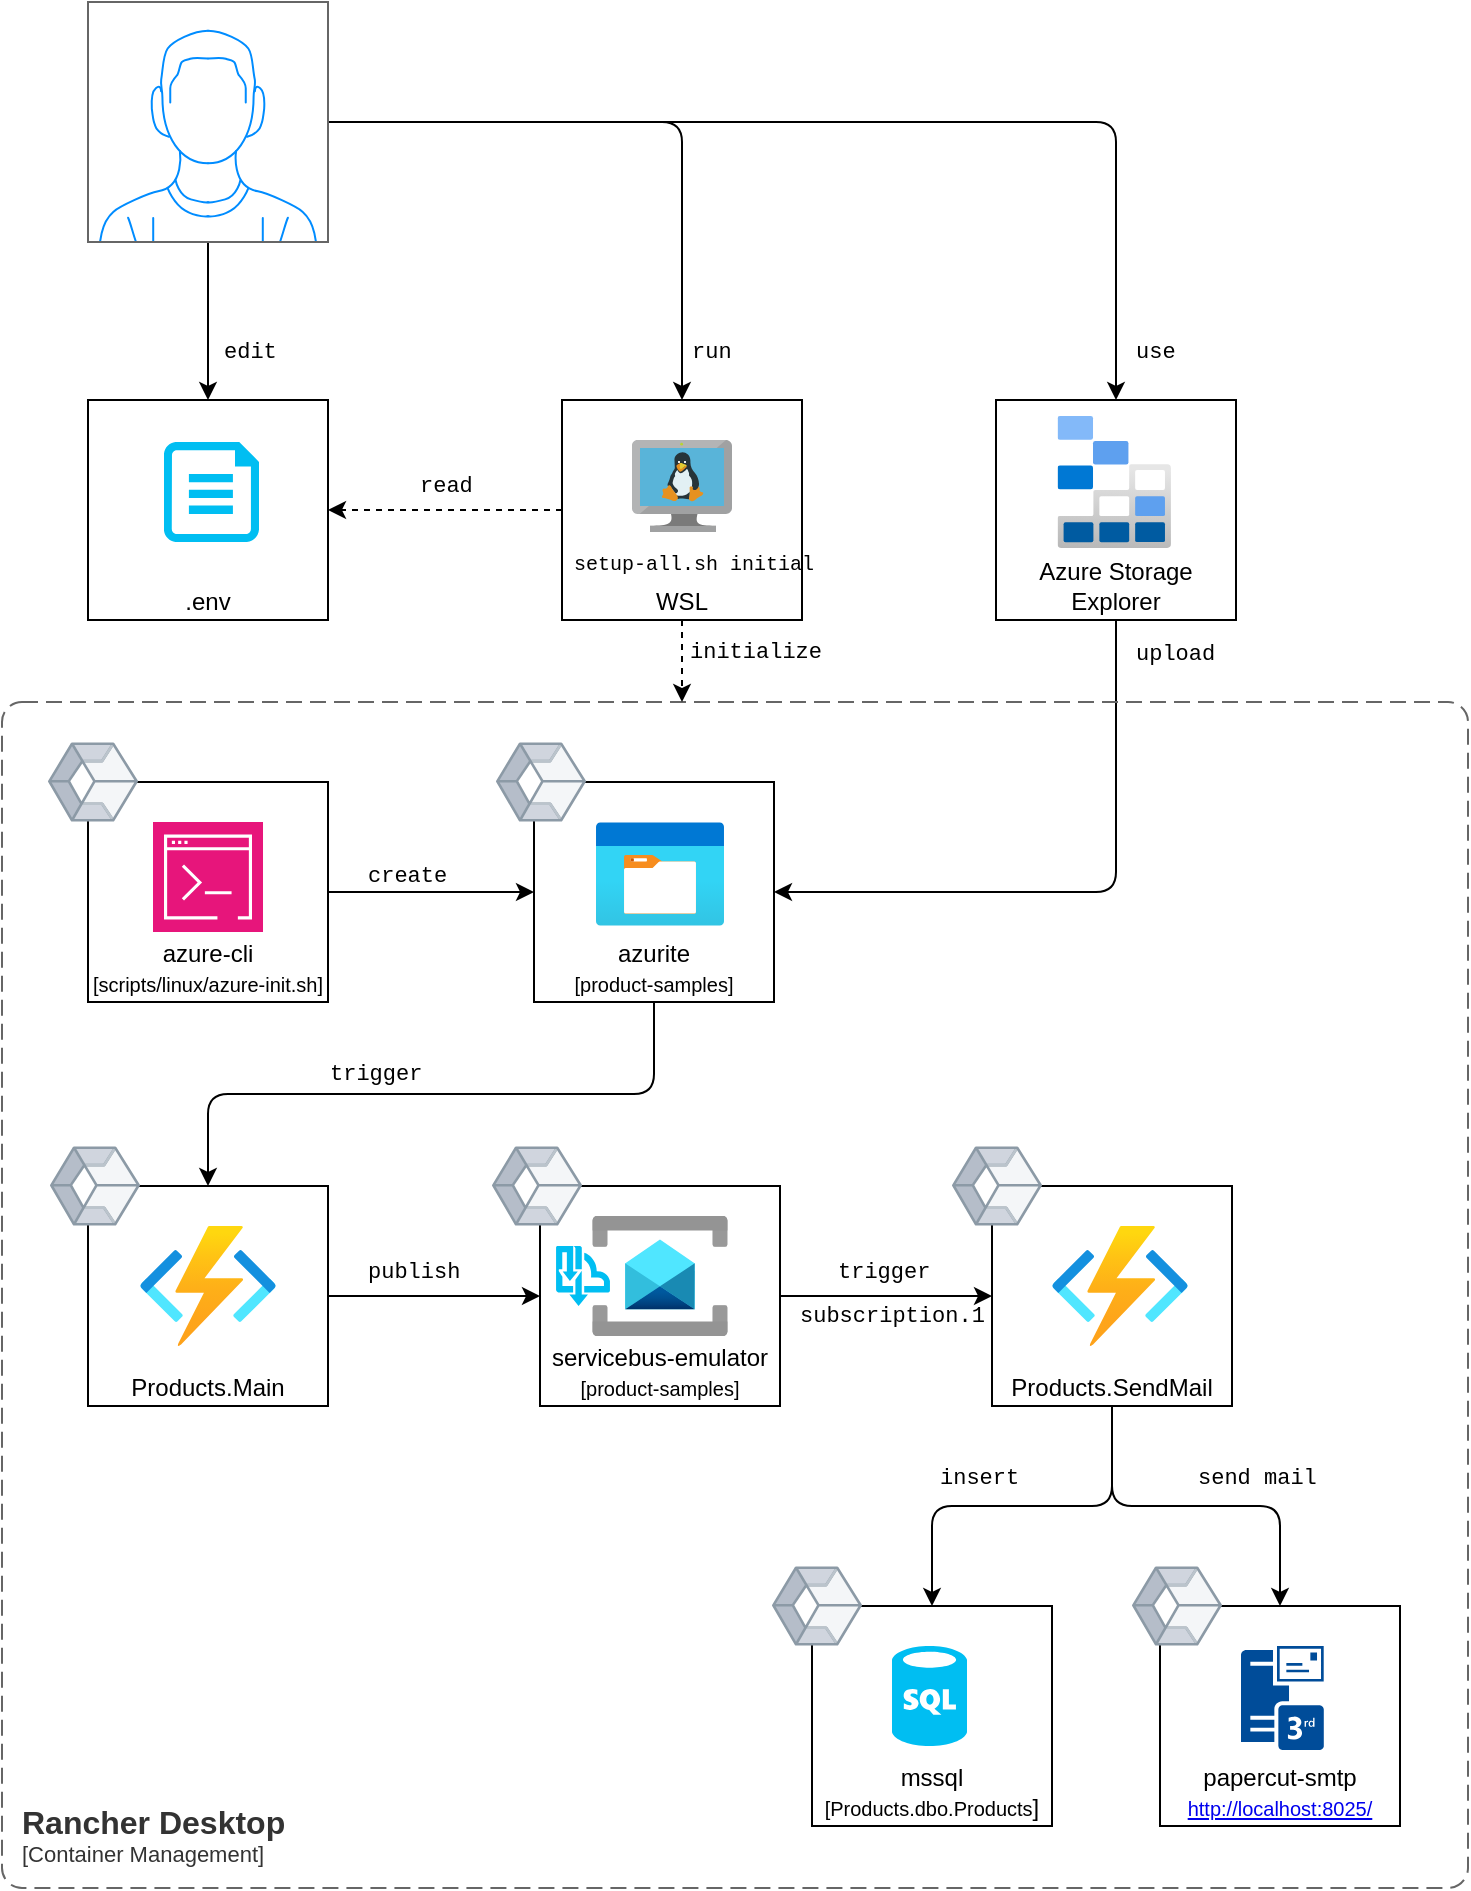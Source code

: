 <mxfile version="26.2.2">
  <diagram name="Page-1" id="VrXAwWivqwbXEcrZT2Nu">
    <mxGraphModel dx="1428" dy="3041" grid="1" gridSize="10" guides="1" tooltips="1" connect="1" arrows="1" fold="1" page="1" pageScale="1" pageWidth="850" pageHeight="1100" math="0" shadow="0">
      <root>
        <mxCell id="0" />
        <mxCell id="1" parent="0" />
        <mxCell id="p81weThYpwH_Isb66guD-75" value=".env" style="shape=mxgraph.azure2.storage_account;whiteSpace=wrap;html=1;verticalAlign=bottom;" parent="1" vertex="1">
          <mxGeometry x="276" y="-1231" width="120" height="110" as="geometry" />
        </mxCell>
        <mxCell id="p81weThYpwH_Isb66guD-1" style="edgeStyle=orthogonalEdgeStyle;rounded=0;orthogonalLoop=1;jettySize=auto;html=1;entryX=0;entryY=0.5;entryDx=0;entryDy=0;" parent="1" source="p81weThYpwH_Isb66guD-17" target="p81weThYpwH_Isb66guD-22" edge="1">
          <mxGeometry relative="1" as="geometry" />
        </mxCell>
        <mxCell id="p81weThYpwH_Isb66guD-2" style="entryX=0.5;entryY=0;entryDx=0;entryDy=0;exitX=0.5;exitY=1;exitDx=0;exitDy=0;edgeStyle=orthogonalEdgeStyle;" parent="1" source="p81weThYpwH_Isb66guD-14" target="p81weThYpwH_Isb66guD-17" edge="1">
          <mxGeometry relative="1" as="geometry">
            <mxPoint x="255" y="-786.537" as="targetPoint" />
          </mxGeometry>
        </mxCell>
        <mxCell id="p81weThYpwH_Isb66guD-3" style="edgeStyle=orthogonalEdgeStyle;rounded=0;orthogonalLoop=1;jettySize=auto;html=1;entryX=0;entryY=0.5;entryDx=0;entryDy=0;" parent="1" source="p81weThYpwH_Isb66guD-22" target="p81weThYpwH_Isb66guD-26" edge="1">
          <mxGeometry relative="1" as="geometry" />
        </mxCell>
        <mxCell id="p81weThYpwH_Isb66guD-4" style="edgeStyle=orthogonalEdgeStyle;rounded=1;orthogonalLoop=1;jettySize=auto;html=1;entryX=0.5;entryY=0;entryDx=0;entryDy=0;curved=0;" parent="1" source="p81weThYpwH_Isb66guD-26" target="p81weThYpwH_Isb66guD-9" edge="1">
          <mxGeometry relative="1" as="geometry" />
        </mxCell>
        <mxCell id="p81weThYpwH_Isb66guD-5" style="edgeStyle=orthogonalEdgeStyle;rounded=1;orthogonalLoop=1;jettySize=auto;html=1;curved=0;" parent="1" source="p81weThYpwH_Isb66guD-26" target="p81weThYpwH_Isb66guD-8" edge="1">
          <mxGeometry relative="1" as="geometry" />
        </mxCell>
        <mxCell id="p81weThYpwH_Isb66guD-6" value="&lt;div style=&quot;font-family: Consolas, &amp;quot;Courier New&amp;quot;, monospace; font-weight: normal; line-height: 19px; white-space: pre;&quot;&gt;&lt;div&gt;&lt;span&gt;&lt;font style=&quot;color: rgb(0, 0, 0);&quot;&gt;trigger&lt;/font&gt;&lt;/span&gt;&lt;/div&gt;&lt;/div&gt;" style="text;whiteSpace=wrap;html=1;fontSize=11;" parent="1" vertex="1">
          <mxGeometry x="649" y="-811" width="140" height="40" as="geometry" />
        </mxCell>
        <mxCell id="p81weThYpwH_Isb66guD-7" value="&lt;div style=&quot;font-family: Consolas, &amp;quot;Courier New&amp;quot;, monospace; font-weight: normal; line-height: 19px; white-space: pre;&quot;&gt;&lt;div&gt;&lt;span&gt;&lt;font style=&quot;color: rgb(0, 0, 0);&quot;&gt;publish&lt;/font&gt;&lt;/span&gt;&lt;/div&gt;&lt;/div&gt;" style="text;whiteSpace=wrap;html=1;fontSize=11;" parent="1" vertex="1">
          <mxGeometry x="414" y="-811" width="140" height="40" as="geometry" />
        </mxCell>
        <mxCell id="p81weThYpwH_Isb66guD-8" value="papercut-smtp&lt;div&gt;&lt;font style=&quot;font-size: 10px;&quot;&gt;&lt;a href=&quot;http://localhost:8025/&quot;&gt;http://localhost:8025/&lt;/a&gt;&lt;/font&gt;&lt;/div&gt;" style="shape=mxgraph.azure2.storage_account;whiteSpace=wrap;html=1;verticalAlign=bottom;" parent="1" vertex="1">
          <mxGeometry x="812" y="-628" width="120" height="110" as="geometry" />
        </mxCell>
        <mxCell id="p81weThYpwH_Isb66guD-9" value="mssql&lt;div&gt;&lt;font style=&quot;font-size: 10px;&quot;&gt;[Products.dbo.Products&lt;/font&gt;]&lt;/div&gt;" style="shape=mxgraph.azure2.storage_account;whiteSpace=wrap;html=1;verticalAlign=bottom;" parent="1" vertex="1">
          <mxGeometry x="638" y="-628" width="120" height="110" as="geometry" />
        </mxCell>
        <mxCell id="p81weThYpwH_Isb66guD-10" value="" style="verticalLabelPosition=bottom;html=1;verticalAlign=top;align=center;strokeColor=none;fillColor=#00BEF2;shape=mxgraph.azure.sql_database;" parent="1" vertex="1">
          <mxGeometry x="678" y="-608" width="37.5" height="50" as="geometry" />
        </mxCell>
        <mxCell id="p81weThYpwH_Isb66guD-11" value="" style="sketch=0;pointerEvents=1;shadow=0;dashed=0;html=1;strokeColor=none;fillColor=#004C99;labelPosition=center;verticalLabelPosition=bottom;verticalAlign=top;outlineConnect=0;align=center;shape=mxgraph.office.servers.3rd_party_mail_server;" parent="1" vertex="1">
          <mxGeometry x="852.5" y="-608" width="41.42" height="52" as="geometry" />
        </mxCell>
        <mxCell id="p81weThYpwH_Isb66guD-12" value="&lt;div style=&quot;font-family: Consolas, &amp;quot;Courier New&amp;quot;, monospace; font-weight: normal; line-height: 19px; white-space: pre;&quot;&gt;&lt;div&gt;&lt;span&gt;&lt;font style=&quot;color: rgb(0, 0, 0);&quot;&gt;trigger&lt;/font&gt;&lt;/span&gt;&lt;/div&gt;&lt;/div&gt;" style="text;whiteSpace=wrap;html=1;fontSize=11;" parent="1" vertex="1">
          <mxGeometry x="394.5" y="-910" width="140" height="40" as="geometry" />
        </mxCell>
        <mxCell id="p81weThYpwH_Isb66guD-13" value="" style="group" parent="1" vertex="1" connectable="0">
          <mxGeometry x="499" y="-1040" width="120" height="110" as="geometry" />
        </mxCell>
        <mxCell id="p81weThYpwH_Isb66guD-14" value="azurite&lt;div&gt;&lt;font style=&quot;font-size: 10px;&quot;&gt;[product-samples]&lt;/font&gt;&lt;/div&gt;" style="shape=mxgraph.azure2.storage_account;whiteSpace=wrap;html=1;verticalAlign=bottom;" parent="p81weThYpwH_Isb66guD-13" vertex="1">
          <mxGeometry width="120" height="110" as="geometry" />
        </mxCell>
        <mxCell id="p81weThYpwH_Isb66guD-15" value="" style="image;aspect=fixed;html=1;points=[];align=center;fontSize=12;image=img/lib/azure2/general/Storage_Container.svg;" parent="p81weThYpwH_Isb66guD-13" vertex="1">
          <mxGeometry x="31" y="20" width="64" height="52" as="geometry" />
        </mxCell>
        <mxCell id="p81weThYpwH_Isb66guD-21" value="" style="group" parent="1" vertex="1" connectable="0">
          <mxGeometry x="502" y="-838" width="120" height="110" as="geometry" />
        </mxCell>
        <mxCell id="p81weThYpwH_Isb66guD-22" value="servicebus-emulator&lt;div&gt;&lt;font style=&quot;font-size: 10px;&quot;&gt;[product-samples]&lt;/font&gt;&lt;/div&gt;" style="shape=mxgraph.azure2.storage_account;whiteSpace=wrap;html=1;verticalAlign=bottom;" parent="p81weThYpwH_Isb66guD-21" vertex="1">
          <mxGeometry width="120" height="110" as="geometry" />
        </mxCell>
        <mxCell id="p81weThYpwH_Isb66guD-23" value="" style="verticalLabelPosition=bottom;html=1;verticalAlign=top;align=center;strokeColor=none;fillColor=#00BEF2;shape=mxgraph.azure.service_bus_topics_and_subscriptions;pointerEvents=1;" parent="p81weThYpwH_Isb66guD-21" vertex="1">
          <mxGeometry x="8" y="30" width="27" height="30" as="geometry" />
        </mxCell>
        <mxCell id="p81weThYpwH_Isb66guD-24" value="" style="image;aspect=fixed;perimeter=ellipsePerimeter;html=1;align=center;fontSize=12;verticalAlign=top;fontColor=#364149;shadow=0;dashed=0;image=img/lib/cumulus/container.svg;" parent="p81weThYpwH_Isb66guD-21" vertex="1">
          <mxGeometry x="-24" y="-20" width="45" height="40" as="geometry" />
        </mxCell>
        <mxCell id="p81weThYpwH_Isb66guD-54" value="" style="image;aspect=fixed;html=1;points=[];align=center;fontSize=12;image=img/lib/azure2/integration/Service_Bus.svg;" parent="p81weThYpwH_Isb66guD-21" vertex="1">
          <mxGeometry x="26" y="15" width="68" height="60" as="geometry" />
        </mxCell>
        <mxCell id="p81weThYpwH_Isb66guD-25" value="" style="group" parent="1" vertex="1" connectable="0">
          <mxGeometry x="728" y="-838" width="140" height="110" as="geometry" />
        </mxCell>
        <mxCell id="p81weThYpwH_Isb66guD-26" value="Products.SendMail" style="shape=mxgraph.azure2.storage_account;whiteSpace=wrap;html=1;verticalAlign=bottom;" parent="p81weThYpwH_Isb66guD-25" vertex="1">
          <mxGeometry width="120" height="110" as="geometry" />
        </mxCell>
        <mxCell id="p81weThYpwH_Isb66guD-27" value="" style="image;aspect=fixed;html=1;points=[];align=center;fontSize=12;image=img/lib/azure2/compute/Function_Apps.svg;" parent="p81weThYpwH_Isb66guD-25" vertex="1">
          <mxGeometry x="30" y="20" width="68" height="60" as="geometry" />
        </mxCell>
        <mxCell id="p81weThYpwH_Isb66guD-29" value="" style="image;aspect=fixed;perimeter=ellipsePerimeter;html=1;align=center;fontSize=12;verticalAlign=top;fontColor=#364149;shadow=0;dashed=0;image=img/lib/cumulus/container.svg;" parent="p81weThYpwH_Isb66guD-25" vertex="1">
          <mxGeometry x="-20" y="-20" width="45" height="40" as="geometry" />
        </mxCell>
        <mxCell id="p81weThYpwH_Isb66guD-30" value="&lt;div style=&quot;font-family: Consolas, &amp;quot;Courier New&amp;quot;, monospace; font-weight: normal; line-height: 19px; white-space: pre;&quot;&gt;&lt;div&gt;&lt;span&gt;&lt;font style=&quot;color: rgb(0, 0, 0);&quot;&gt;insert&lt;/font&gt;&lt;/span&gt;&lt;/div&gt;&lt;/div&gt;" style="text;whiteSpace=wrap;html=1;fontSize=11;" parent="1" vertex="1">
          <mxGeometry x="700" y="-708" width="58" height="40" as="geometry" />
        </mxCell>
        <mxCell id="p81weThYpwH_Isb66guD-31" value="&lt;div style=&quot;font-family: Consolas, &amp;quot;Courier New&amp;quot;, monospace; font-weight: normal; line-height: 19px; white-space: pre;&quot;&gt;&lt;div&gt;&lt;span&gt;&lt;font style=&quot;color: rgb(0, 0, 0);&quot;&gt;send mail&lt;/font&gt;&lt;/span&gt;&lt;/div&gt;&lt;/div&gt;" style="text;whiteSpace=wrap;html=1;fontSize=11;" parent="1" vertex="1">
          <mxGeometry x="829" y="-708" width="58" height="40" as="geometry" />
        </mxCell>
        <mxCell id="p81weThYpwH_Isb66guD-50" style="edgeStyle=orthogonalEdgeStyle;rounded=1;orthogonalLoop=1;jettySize=auto;html=1;entryX=0.5;entryY=0;entryDx=0;entryDy=0;curved=0;" parent="1" source="p81weThYpwH_Isb66guD-33" target="p81weThYpwH_Isb66guD-46" edge="1">
          <mxGeometry relative="1" as="geometry" />
        </mxCell>
        <mxCell id="p81weThYpwH_Isb66guD-76" style="edgeStyle=orthogonalEdgeStyle;rounded=0;orthogonalLoop=1;jettySize=auto;html=1;entryX=0.5;entryY=0;entryDx=0;entryDy=0;" parent="1" source="p81weThYpwH_Isb66guD-33" target="p81weThYpwH_Isb66guD-75" edge="1">
          <mxGeometry relative="1" as="geometry" />
        </mxCell>
        <mxCell id="p81weThYpwH_Isb66guD-77" style="edgeStyle=orthogonalEdgeStyle;rounded=1;orthogonalLoop=1;jettySize=auto;html=1;entryX=0.5;entryY=0;entryDx=0;entryDy=0;curved=0;" parent="1" source="p81weThYpwH_Isb66guD-33" target="p81weThYpwH_Isb66guD-42" edge="1">
          <mxGeometry relative="1" as="geometry" />
        </mxCell>
        <mxCell id="p81weThYpwH_Isb66guD-33" value="" style="verticalLabelPosition=bottom;shadow=0;dashed=0;align=center;html=1;verticalAlign=top;strokeWidth=1;shape=mxgraph.mockup.containers.userMale;strokeColor=#666666;strokeColor2=#008cff;" parent="1" vertex="1">
          <mxGeometry x="276" y="-1430" width="120" height="120" as="geometry" />
        </mxCell>
        <mxCell id="p81weThYpwH_Isb66guD-34" value="&lt;div style=&quot;font-family: Consolas, &amp;quot;Courier New&amp;quot;, monospace; font-weight: normal; line-height: 19px; white-space: pre;&quot;&gt;&lt;div&gt;&lt;span&gt;&lt;font style=&quot;color: rgb(0, 0, 0);&quot;&gt;use&lt;/font&gt;&lt;/span&gt;&lt;/div&gt;&lt;/div&gt;" style="text;whiteSpace=wrap;html=1;fontSize=11;" parent="1" vertex="1">
          <mxGeometry x="798" y="-1271" width="32" height="40" as="geometry" />
        </mxCell>
        <mxCell id="p81weThYpwH_Isb66guD-35" value="" style="image;aspect=fixed;perimeter=ellipsePerimeter;html=1;align=center;fontSize=12;verticalAlign=top;fontColor=#364149;shadow=0;dashed=0;image=img/lib/cumulus/container.svg;" parent="1" vertex="1">
          <mxGeometry x="618" y="-648" width="45" height="40" as="geometry" />
        </mxCell>
        <mxCell id="p81weThYpwH_Isb66guD-36" value="" style="image;aspect=fixed;perimeter=ellipsePerimeter;html=1;align=center;fontSize=12;verticalAlign=top;fontColor=#364149;shadow=0;dashed=0;image=img/lib/cumulus/container.svg;" parent="1" vertex="1">
          <mxGeometry x="798" y="-648" width="45" height="40" as="geometry" />
        </mxCell>
        <mxCell id="p81weThYpwH_Isb66guD-41" value="" style="group" parent="1" vertex="1" connectable="0">
          <mxGeometry x="730" y="-1231" width="120" height="110" as="geometry" />
        </mxCell>
        <mxCell id="p81weThYpwH_Isb66guD-42" value="Azure Storage Explorer" style="shape=mxgraph.azure2.storage_account;whiteSpace=wrap;html=1;verticalAlign=bottom;" parent="p81weThYpwH_Isb66guD-41" vertex="1">
          <mxGeometry width="120" height="110" as="geometry" />
        </mxCell>
        <mxCell id="p81weThYpwH_Isb66guD-40" value="" style="image;aspect=fixed;html=1;points=[];align=center;fontSize=12;image=img/lib/azure2/storage/Storage_Explorer.svg;" parent="p81weThYpwH_Isb66guD-41" vertex="1">
          <mxGeometry x="30.8" y="8" width="56.68" height="66" as="geometry" />
        </mxCell>
        <mxCell id="p81weThYpwH_Isb66guD-44" style="edgeStyle=orthogonalEdgeStyle;rounded=1;orthogonalLoop=1;jettySize=auto;html=1;exitX=0.5;exitY=1;exitDx=0;exitDy=0;entryX=1;entryY=0.5;entryDx=0;entryDy=0;curved=0;" parent="1" source="p81weThYpwH_Isb66guD-42" target="p81weThYpwH_Isb66guD-14" edge="1">
          <mxGeometry relative="1" as="geometry" />
        </mxCell>
        <mxCell id="p81weThYpwH_Isb66guD-56" value="&lt;div style=&quot;font-family: Consolas, &amp;quot;Courier New&amp;quot;, monospace; font-weight: normal; line-height: 19px; white-space: pre;&quot;&gt;&lt;div&gt;&lt;span&gt;&lt;font style=&quot;color: rgb(0, 0, 0);&quot;&gt;upload&lt;/font&gt;&lt;/span&gt;&lt;/div&gt;&lt;/div&gt;" style="text;whiteSpace=wrap;html=1;fontSize=11;" parent="1" vertex="1">
          <mxGeometry x="798" y="-1120" width="49" height="40" as="geometry" />
        </mxCell>
        <mxCell id="p81weThYpwH_Isb66guD-17" value="Products.Main" style="shape=mxgraph.azure2.storage_account;whiteSpace=wrap;html=1;verticalAlign=bottom;" parent="1" vertex="1">
          <mxGeometry x="276" y="-838" width="120" height="110" as="geometry" />
        </mxCell>
        <mxCell id="p81weThYpwH_Isb66guD-18" value="" style="image;aspect=fixed;html=1;points=[];align=center;fontSize=12;image=img/lib/azure2/compute/Function_Apps.svg;" parent="1" vertex="1">
          <mxGeometry x="302" y="-818" width="68" height="60" as="geometry" />
        </mxCell>
        <mxCell id="p81weThYpwH_Isb66guD-19" value="" style="image;aspect=fixed;perimeter=ellipsePerimeter;html=1;align=center;fontSize=12;verticalAlign=top;fontColor=#364149;shadow=0;dashed=0;image=img/lib/cumulus/container.svg;" parent="1" vertex="1">
          <mxGeometry x="257" y="-858" width="45" height="40" as="geometry" />
        </mxCell>
        <object placeholders="1" c4Name="Rancher Desktop" c4Type="ContainerScopeBoundary" c4Application="Container Management" label="&lt;font style=&quot;font-size: 16px&quot;&gt;&lt;b&gt;&lt;div style=&quot;text-align: left&quot;&gt;%c4Name%&lt;/div&gt;&lt;/b&gt;&lt;/font&gt;&lt;div style=&quot;text-align: left&quot;&gt;[%c4Application%]&lt;/div&gt;" id="p81weThYpwH_Isb66guD-20">
          <mxCell style="rounded=1;fontSize=11;whiteSpace=wrap;html=1;dashed=1;arcSize=20;fillColor=none;strokeColor=#666666;fontColor=#333333;labelBackgroundColor=none;align=left;verticalAlign=bottom;labelBorderColor=none;spacingTop=0;spacing=10;dashPattern=8 4;metaEdit=1;rotatable=0;perimeter=rectanglePerimeter;noLabel=0;labelPadding=0;allowArrows=0;connectable=0;expand=0;recursiveResize=0;editable=1;pointerEvents=0;absoluteArcSize=1;points=[[0.25,0,0],[0.5,0,0],[0.75,0,0],[1,0.25,0],[1,0.5,0],[1,0.75,0],[0.75,1,0],[0.5,1,0],[0.25,1,0],[0,0.75,0],[0,0.5,0],[0,0.25,0]];" parent="1" vertex="1">
            <mxGeometry x="233" y="-1080" width="733" height="593" as="geometry" />
          </mxCell>
        </object>
        <mxCell id="p81weThYpwH_Isb66guD-37" value="&lt;div style=&quot;font-family: Consolas, &amp;quot;Courier New&amp;quot;, monospace; font-weight: normal; line-height: 19px; white-space: pre;&quot;&gt;&lt;div&gt;&lt;span&gt;&lt;font style=&quot;color: rgb(0, 0, 0);&quot;&gt;subscription.1&lt;/font&gt;&lt;/span&gt;&lt;/div&gt;&lt;/div&gt;" style="text;whiteSpace=wrap;html=1;fontSize=11;" parent="1" vertex="1">
          <mxGeometry x="630" y="-789" width="140" height="40" as="geometry" />
        </mxCell>
        <mxCell id="p81weThYpwH_Isb66guD-57" value="" style="image;aspect=fixed;perimeter=ellipsePerimeter;html=1;align=center;fontSize=12;verticalAlign=top;fontColor=#364149;shadow=0;dashed=0;image=img/lib/cumulus/container.svg;" parent="1" vertex="1">
          <mxGeometry x="480" y="-1060" width="45" height="40" as="geometry" />
        </mxCell>
        <mxCell id="p81weThYpwH_Isb66guD-63" style="edgeStyle=orthogonalEdgeStyle;rounded=0;orthogonalLoop=1;jettySize=auto;html=1;" parent="1" source="p81weThYpwH_Isb66guD-59" target="p81weThYpwH_Isb66guD-14" edge="1">
          <mxGeometry relative="1" as="geometry" />
        </mxCell>
        <mxCell id="p81weThYpwH_Isb66guD-59" value="azure-cli&lt;div&gt;&lt;font size=&quot;1&quot;&gt;[scripts/linux/azure-init.sh]&lt;/font&gt;&lt;/div&gt;" style="shape=mxgraph.azure2.storage_account;whiteSpace=wrap;html=1;verticalAlign=bottom;" parent="1" vertex="1">
          <mxGeometry x="276" y="-1040" width="120" height="110" as="geometry" />
        </mxCell>
        <mxCell id="p81weThYpwH_Isb66guD-61" value="" style="image;aspect=fixed;perimeter=ellipsePerimeter;html=1;align=center;fontSize=12;verticalAlign=top;fontColor=#364149;shadow=0;dashed=0;image=img/lib/cumulus/container.svg;" parent="1" vertex="1">
          <mxGeometry x="256" y="-1060" width="45" height="40" as="geometry" />
        </mxCell>
        <mxCell id="p81weThYpwH_Isb66guD-62" value="" style="sketch=0;points=[[0,0,0],[0.25,0,0],[0.5,0,0],[0.75,0,0],[1,0,0],[0,1,0],[0.25,1,0],[0.5,1,0],[0.75,1,0],[1,1,0],[0,0.25,0],[0,0.5,0],[0,0.75,0],[1,0.25,0],[1,0.5,0],[1,0.75,0]];points=[[0,0,0],[0.25,0,0],[0.5,0,0],[0.75,0,0],[1,0,0],[0,1,0],[0.25,1,0],[0.5,1,0],[0.75,1,0],[1,1,0],[0,0.25,0],[0,0.5,0],[0,0.75,0],[1,0.25,0],[1,0.5,0],[1,0.75,0]];outlineConnect=0;fontColor=#232F3E;fillColor=#E7157B;strokeColor=#ffffff;dashed=0;verticalLabelPosition=bottom;verticalAlign=top;align=center;html=1;fontSize=12;fontStyle=0;aspect=fixed;shape=mxgraph.aws4.resourceIcon;resIcon=mxgraph.aws4.command_line_interface;" parent="1" vertex="1">
          <mxGeometry x="308.5" y="-1020" width="55" height="55" as="geometry" />
        </mxCell>
        <mxCell id="p81weThYpwH_Isb66guD-64" value="&lt;div style=&quot;font-family: Consolas, &amp;quot;Courier New&amp;quot;, monospace; font-weight: normal; line-height: 19px; white-space: pre;&quot;&gt;&lt;div&gt;&lt;span&gt;&lt;font style=&quot;color: rgb(0, 0, 0);&quot;&gt;create&lt;/font&gt;&lt;/span&gt;&lt;/div&gt;&lt;/div&gt;" style="text;whiteSpace=wrap;html=1;fontSize=11;" parent="1" vertex="1">
          <mxGeometry x="414" y="-1009" width="140" height="40" as="geometry" />
        </mxCell>
        <mxCell id="p81weThYpwH_Isb66guD-65" value="&lt;div style=&quot;font-family: Consolas, &amp;quot;Courier New&amp;quot;, monospace; font-weight: normal; line-height: 19px; white-space: pre;&quot;&gt;&lt;div&gt;&lt;span&gt;&lt;font style=&quot;color: rgb(0, 0, 0);&quot;&gt;run&lt;/font&gt;&lt;/span&gt;&lt;/div&gt;&lt;/div&gt;" style="text;whiteSpace=wrap;html=1;fontSize=11;" parent="1" vertex="1">
          <mxGeometry x="575.5" y="-1271" width="140" height="40" as="geometry" />
        </mxCell>
        <mxCell id="p81weThYpwH_Isb66guD-66" value="&lt;div style=&quot;font-family: Consolas, &amp;quot;Courier New&amp;quot;, monospace; font-weight: normal; line-height: 19px; white-space: pre;&quot;&gt;&lt;div&gt;&lt;span&gt;&lt;font style=&quot;color: rgb(0, 0, 0);&quot;&gt;initialize&lt;/font&gt;&lt;/span&gt;&lt;/div&gt;&lt;/div&gt;" style="text;whiteSpace=wrap;html=1;fontSize=11;" parent="1" vertex="1">
          <mxGeometry x="575" y="-1121" width="49" height="40" as="geometry" />
        </mxCell>
        <mxCell id="p81weThYpwH_Isb66guD-69" value="" style="verticalLabelPosition=bottom;html=1;verticalAlign=top;align=center;strokeColor=none;fillColor=#00BEF2;shape=mxgraph.azure.cloud_services_configuration_file;pointerEvents=1;" parent="1" vertex="1">
          <mxGeometry x="314" y="-1210" width="47.5" height="50" as="geometry" />
        </mxCell>
        <mxCell id="p81weThYpwH_Isb66guD-49" style="edgeStyle=orthogonalEdgeStyle;rounded=0;orthogonalLoop=1;jettySize=auto;html=1;dashed=1;" parent="1" source="p81weThYpwH_Isb66guD-46" edge="1">
          <mxGeometry relative="1" as="geometry">
            <mxPoint x="573" y="-1080" as="targetPoint" />
          </mxGeometry>
        </mxCell>
        <mxCell id="p81weThYpwH_Isb66guD-80" style="edgeStyle=orthogonalEdgeStyle;rounded=0;orthogonalLoop=1;jettySize=auto;html=1;dashed=1;exitX=0;exitY=0.5;exitDx=0;exitDy=0;entryX=1;entryY=0.5;entryDx=0;entryDy=0;" parent="1" source="p81weThYpwH_Isb66guD-46" target="p81weThYpwH_Isb66guD-75" edge="1">
          <mxGeometry relative="1" as="geometry">
            <mxPoint x="410" y="-1140" as="targetPoint" />
          </mxGeometry>
        </mxCell>
        <mxCell id="p81weThYpwH_Isb66guD-46" value="WSL" style="shape=mxgraph.azure2.storage_account;whiteSpace=wrap;html=1;verticalAlign=bottom;" parent="1" vertex="1">
          <mxGeometry x="513" y="-1231" width="120" height="110" as="geometry" />
        </mxCell>
        <mxCell id="p81weThYpwH_Isb66guD-48" value="" style="image;sketch=0;aspect=fixed;html=1;points=[];align=center;fontSize=12;image=img/lib/mscae/VM_Linux.svg;" parent="1" vertex="1">
          <mxGeometry x="548" y="-1211" width="50" height="46" as="geometry" />
        </mxCell>
        <mxCell id="p81weThYpwH_Isb66guD-52" value="&lt;div style=&quot;font-family: Consolas, &amp;quot;Courier New&amp;quot;, monospace; font-weight: normal; line-height: 19px; white-space: pre;&quot;&gt;&lt;div&gt;&lt;span&gt;&lt;font style=&quot;color: rgb(0, 0, 0);&quot;&gt;setup-all.sh initial&lt;/font&gt;&lt;/span&gt;&lt;/div&gt;&lt;/div&gt;" style="text;whiteSpace=wrap;html=1;fontSize=10;" parent="1" vertex="1">
          <mxGeometry x="517" y="-1165" width="140" height="40" as="geometry" />
        </mxCell>
        <mxCell id="p81weThYpwH_Isb66guD-78" value="&lt;div style=&quot;font-family: Consolas, &amp;quot;Courier New&amp;quot;, monospace; font-weight: normal; line-height: 19px; white-space: pre;&quot;&gt;&lt;div&gt;&lt;span&gt;&lt;font style=&quot;color: rgb(0, 0, 0);&quot;&gt;edit&lt;/font&gt;&lt;/span&gt;&lt;/div&gt;&lt;/div&gt;" style="text;whiteSpace=wrap;html=1;fontSize=11;" parent="1" vertex="1">
          <mxGeometry x="342" y="-1271" width="140" height="40" as="geometry" />
        </mxCell>
        <mxCell id="p81weThYpwH_Isb66guD-82" value="&lt;div style=&quot;font-family: Consolas, &amp;quot;Courier New&amp;quot;, monospace; font-weight: normal; line-height: 19px; white-space: pre;&quot;&gt;&lt;div&gt;&lt;span&gt;&lt;font style=&quot;color: rgb(0, 0, 0);&quot;&gt;read&lt;/font&gt;&lt;/span&gt;&lt;/div&gt;&lt;/div&gt;" style="text;whiteSpace=wrap;html=1;fontSize=11;" parent="1" vertex="1">
          <mxGeometry x="440" y="-1204" width="49" height="40" as="geometry" />
        </mxCell>
      </root>
    </mxGraphModel>
  </diagram>
</mxfile>
